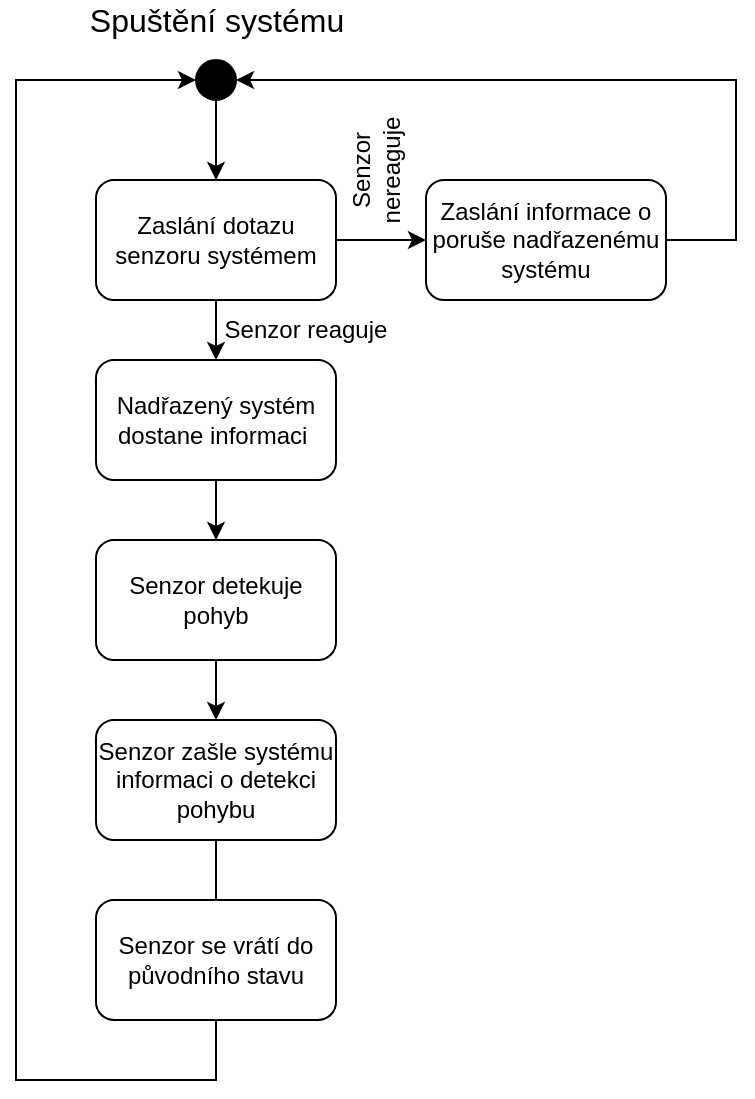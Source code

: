 <mxfile version="20.5.3" type="github">
  <diagram id="5LBbexgIqFz3WjY0auQs" name="Stránka-1">
    <mxGraphModel dx="942" dy="427" grid="1" gridSize="10" guides="1" tooltips="1" connect="1" arrows="1" fold="1" page="1" pageScale="1" pageWidth="827" pageHeight="1169" math="0" shadow="0">
      <root>
        <mxCell id="0" />
        <mxCell id="1" parent="0" />
        <mxCell id="Yc-3bs9THZqJO7N6kJPz-1" value="" style="edgeStyle=orthogonalEdgeStyle;rounded=0;orthogonalLoop=1;jettySize=auto;html=1;" edge="1" parent="1" source="Yc-3bs9THZqJO7N6kJPz-2" target="Yc-3bs9THZqJO7N6kJPz-5">
          <mxGeometry relative="1" as="geometry" />
        </mxCell>
        <mxCell id="Yc-3bs9THZqJO7N6kJPz-2" value="" style="ellipse;whiteSpace=wrap;html=1;aspect=fixed;fillColor=#000000;" vertex="1" parent="1">
          <mxGeometry x="340" y="60" width="20" height="20" as="geometry" />
        </mxCell>
        <mxCell id="Yc-3bs9THZqJO7N6kJPz-3" style="edgeStyle=orthogonalEdgeStyle;rounded=0;orthogonalLoop=1;jettySize=auto;html=1;exitX=1;exitY=0.5;exitDx=0;exitDy=0;" edge="1" parent="1" source="Yc-3bs9THZqJO7N6kJPz-5">
          <mxGeometry relative="1" as="geometry">
            <mxPoint x="455" y="150.0" as="targetPoint" />
          </mxGeometry>
        </mxCell>
        <mxCell id="Yc-3bs9THZqJO7N6kJPz-4" style="edgeStyle=orthogonalEdgeStyle;rounded=0;orthogonalLoop=1;jettySize=auto;html=1;entryX=0.5;entryY=0;entryDx=0;entryDy=0;" edge="1" parent="1" source="Yc-3bs9THZqJO7N6kJPz-5" target="Yc-3bs9THZqJO7N6kJPz-17">
          <mxGeometry relative="1" as="geometry" />
        </mxCell>
        <mxCell id="Yc-3bs9THZqJO7N6kJPz-5" value="Zaslání dotazu senzoru systémem" style="rounded=1;whiteSpace=wrap;html=1;fillColor=#FFFFFF;" vertex="1" parent="1">
          <mxGeometry x="290" y="120" width="120" height="60" as="geometry" />
        </mxCell>
        <mxCell id="Yc-3bs9THZqJO7N6kJPz-6" value="&lt;font style=&quot;font-size: 16px&quot;&gt;Spuštění systému&lt;/font&gt;" style="text;html=1;align=center;verticalAlign=middle;resizable=0;points=[];autosize=1;strokeColor=none;fillColor=none;" vertex="1" parent="1">
          <mxGeometry x="280" y="30" width="140" height="20" as="geometry" />
        </mxCell>
        <mxCell id="Yc-3bs9THZqJO7N6kJPz-7" value="" style="edgeStyle=orthogonalEdgeStyle;rounded=0;orthogonalLoop=1;jettySize=auto;html=1;" edge="1" parent="1" source="Yc-3bs9THZqJO7N6kJPz-8" target="Yc-3bs9THZqJO7N6kJPz-13">
          <mxGeometry relative="1" as="geometry" />
        </mxCell>
        <mxCell id="Yc-3bs9THZqJO7N6kJPz-8" value="Senzor detekuje pohyb" style="rounded=1;whiteSpace=wrap;html=1;" vertex="1" parent="1">
          <mxGeometry x="290" y="300" width="120" height="60" as="geometry" />
        </mxCell>
        <mxCell id="Yc-3bs9THZqJO7N6kJPz-9" style="edgeStyle=orthogonalEdgeStyle;rounded=0;orthogonalLoop=1;jettySize=auto;html=1;entryX=1;entryY=0.5;entryDx=0;entryDy=0;endArrow=classic;endFill=1;" edge="1" parent="1" source="Yc-3bs9THZqJO7N6kJPz-10" target="Yc-3bs9THZqJO7N6kJPz-2">
          <mxGeometry relative="1" as="geometry">
            <Array as="points">
              <mxPoint x="610" y="150" />
              <mxPoint x="610" y="70" />
            </Array>
          </mxGeometry>
        </mxCell>
        <mxCell id="Yc-3bs9THZqJO7N6kJPz-10" value="Zaslání informace o poruše nadřazenému systému" style="rounded=1;whiteSpace=wrap;html=1;" vertex="1" parent="1">
          <mxGeometry x="455" y="120" width="120" height="60" as="geometry" />
        </mxCell>
        <mxCell id="Yc-3bs9THZqJO7N6kJPz-11" style="edgeStyle=orthogonalEdgeStyle;rounded=0;orthogonalLoop=1;jettySize=auto;html=1;entryX=0;entryY=0.5;entryDx=0;entryDy=0;" edge="1" parent="1" target="Yc-3bs9THZqJO7N6kJPz-2">
          <mxGeometry relative="1" as="geometry">
            <mxPoint x="350" y="560" as="sourcePoint" />
            <Array as="points">
              <mxPoint x="350" y="570" />
              <mxPoint x="250" y="570" />
              <mxPoint x="250" y="70" />
            </Array>
          </mxGeometry>
        </mxCell>
        <mxCell id="Yc-3bs9THZqJO7N6kJPz-12" style="edgeStyle=orthogonalEdgeStyle;rounded=0;orthogonalLoop=1;jettySize=auto;html=1;entryX=0.5;entryY=0;entryDx=0;entryDy=0;endArrow=none;endFill=0;" edge="1" parent="1" source="Yc-3bs9THZqJO7N6kJPz-13" target="Yc-3bs9THZqJO7N6kJPz-19">
          <mxGeometry relative="1" as="geometry" />
        </mxCell>
        <mxCell id="Yc-3bs9THZqJO7N6kJPz-13" value="Senzor zašle systému informaci o detekci pohybu" style="rounded=1;whiteSpace=wrap;html=1;" vertex="1" parent="1">
          <mxGeometry x="290" y="390" width="120" height="60" as="geometry" />
        </mxCell>
        <mxCell id="Yc-3bs9THZqJO7N6kJPz-14" value="Senzor nereaguje" style="text;html=1;strokeColor=none;fillColor=none;align=center;verticalAlign=middle;whiteSpace=wrap;rounded=0;rotation=-90;" vertex="1" parent="1">
          <mxGeometry x="400" y="100" width="60" height="30" as="geometry" />
        </mxCell>
        <mxCell id="Yc-3bs9THZqJO7N6kJPz-15" value="Senzor reaguje" style="text;html=1;strokeColor=none;fillColor=none;align=center;verticalAlign=middle;whiteSpace=wrap;rounded=0;" vertex="1" parent="1">
          <mxGeometry x="350" y="180" width="90" height="30" as="geometry" />
        </mxCell>
        <mxCell id="Yc-3bs9THZqJO7N6kJPz-16" style="edgeStyle=orthogonalEdgeStyle;rounded=0;orthogonalLoop=1;jettySize=auto;html=1;entryX=0.5;entryY=0;entryDx=0;entryDy=0;" edge="1" parent="1" source="Yc-3bs9THZqJO7N6kJPz-17" target="Yc-3bs9THZqJO7N6kJPz-8">
          <mxGeometry relative="1" as="geometry" />
        </mxCell>
        <mxCell id="Yc-3bs9THZqJO7N6kJPz-17" value="Nadřazený systém dostane informaci&amp;nbsp;" style="rounded=1;whiteSpace=wrap;html=1;" vertex="1" parent="1">
          <mxGeometry x="290" y="210" width="120" height="60" as="geometry" />
        </mxCell>
        <mxCell id="Yc-3bs9THZqJO7N6kJPz-18" style="edgeStyle=orthogonalEdgeStyle;rounded=0;orthogonalLoop=1;jettySize=auto;html=1;exitX=0.5;exitY=1;exitDx=0;exitDy=0;endArrow=none;endFill=0;" edge="1" parent="1" source="Yc-3bs9THZqJO7N6kJPz-19">
          <mxGeometry relative="1" as="geometry">
            <mxPoint x="350" y="570" as="targetPoint" />
          </mxGeometry>
        </mxCell>
        <mxCell id="Yc-3bs9THZqJO7N6kJPz-19" value="Senzor se vrátí do původního stavu" style="rounded=1;whiteSpace=wrap;html=1;" vertex="1" parent="1">
          <mxGeometry x="290" y="480" width="120" height="60" as="geometry" />
        </mxCell>
      </root>
    </mxGraphModel>
  </diagram>
</mxfile>
